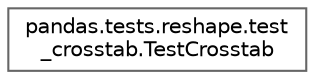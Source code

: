 digraph "Graphical Class Hierarchy"
{
 // LATEX_PDF_SIZE
  bgcolor="transparent";
  edge [fontname=Helvetica,fontsize=10,labelfontname=Helvetica,labelfontsize=10];
  node [fontname=Helvetica,fontsize=10,shape=box,height=0.2,width=0.4];
  rankdir="LR";
  Node0 [id="Node000000",label="pandas.tests.reshape.test\l_crosstab.TestCrosstab",height=0.2,width=0.4,color="grey40", fillcolor="white", style="filled",URL="$dd/d79/classpandas_1_1tests_1_1reshape_1_1test__crosstab_1_1TestCrosstab.html",tooltip=" "];
}
